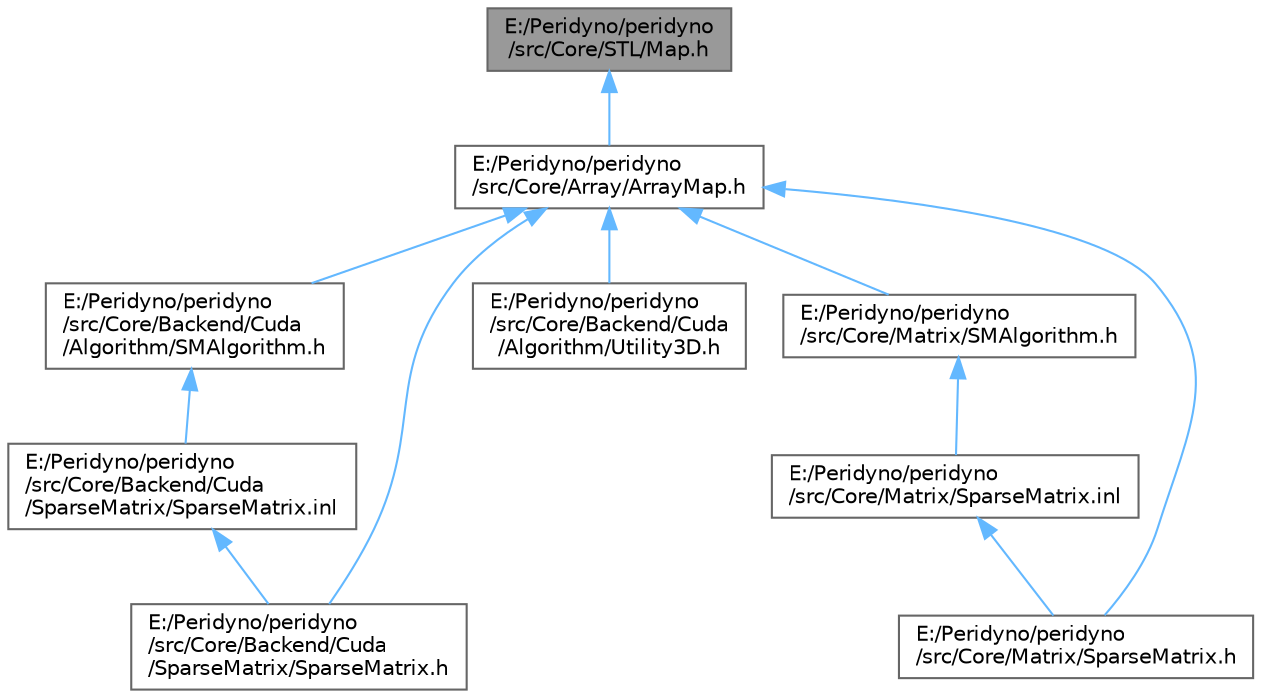 digraph "E:/Peridyno/peridyno/src/Core/STL/Map.h"
{
 // LATEX_PDF_SIZE
  bgcolor="transparent";
  edge [fontname=Helvetica,fontsize=10,labelfontname=Helvetica,labelfontsize=10];
  node [fontname=Helvetica,fontsize=10,shape=box,height=0.2,width=0.4];
  Node1 [id="Node000001",label="E:/Peridyno/peridyno\l/src/Core/STL/Map.h",height=0.2,width=0.4,color="gray40", fillcolor="grey60", style="filled", fontcolor="black",tooltip=" "];
  Node1 -> Node2 [id="edge1_Node000001_Node000002",dir="back",color="steelblue1",style="solid",tooltip=" "];
  Node2 [id="Node000002",label="E:/Peridyno/peridyno\l/src/Core/Array/ArrayMap.h",height=0.2,width=0.4,color="grey40", fillcolor="white", style="filled",URL="$_array_map_8h.html",tooltip=" "];
  Node2 -> Node3 [id="edge2_Node000002_Node000003",dir="back",color="steelblue1",style="solid",tooltip=" "];
  Node3 [id="Node000003",label="E:/Peridyno/peridyno\l/src/Core/Backend/Cuda\l/Algorithm/SMAlgorithm.h",height=0.2,width=0.4,color="grey40", fillcolor="white", style="filled",URL="$_backend_2_cuda_2_algorithm_2_s_m_algorithm_8h.html",tooltip=" "];
  Node3 -> Node4 [id="edge3_Node000003_Node000004",dir="back",color="steelblue1",style="solid",tooltip=" "];
  Node4 [id="Node000004",label="E:/Peridyno/peridyno\l/src/Core/Backend/Cuda\l/SparseMatrix/SparseMatrix.inl",height=0.2,width=0.4,color="grey40", fillcolor="white", style="filled",URL="$_backend_2_cuda_2_sparse_matrix_2_sparse_matrix_8inl.html",tooltip=" "];
  Node4 -> Node5 [id="edge4_Node000004_Node000005",dir="back",color="steelblue1",style="solid",tooltip=" "];
  Node5 [id="Node000005",label="E:/Peridyno/peridyno\l/src/Core/Backend/Cuda\l/SparseMatrix/SparseMatrix.h",height=0.2,width=0.4,color="grey40", fillcolor="white", style="filled",URL="$_backend_2_cuda_2_sparse_matrix_2_sparse_matrix_8h.html",tooltip=" "];
  Node2 -> Node6 [id="edge5_Node000002_Node000006",dir="back",color="steelblue1",style="solid",tooltip=" "];
  Node6 [id="Node000006",label="E:/Peridyno/peridyno\l/src/Core/Backend/Cuda\l/Algorithm/Utility3D.h",height=0.2,width=0.4,color="grey40", fillcolor="white", style="filled",URL="$_utility3_d_8h.html",tooltip=" "];
  Node2 -> Node5 [id="edge6_Node000002_Node000005",dir="back",color="steelblue1",style="solid",tooltip=" "];
  Node2 -> Node7 [id="edge7_Node000002_Node000007",dir="back",color="steelblue1",style="solid",tooltip=" "];
  Node7 [id="Node000007",label="E:/Peridyno/peridyno\l/src/Core/Matrix/SMAlgorithm.h",height=0.2,width=0.4,color="grey40", fillcolor="white", style="filled",URL="$_matrix_2_s_m_algorithm_8h.html",tooltip=" "];
  Node7 -> Node8 [id="edge8_Node000007_Node000008",dir="back",color="steelblue1",style="solid",tooltip=" "];
  Node8 [id="Node000008",label="E:/Peridyno/peridyno\l/src/Core/Matrix/SparseMatrix.inl",height=0.2,width=0.4,color="grey40", fillcolor="white", style="filled",URL="$_matrix_2_sparse_matrix_8inl.html",tooltip=" "];
  Node8 -> Node9 [id="edge9_Node000008_Node000009",dir="back",color="steelblue1",style="solid",tooltip=" "];
  Node9 [id="Node000009",label="E:/Peridyno/peridyno\l/src/Core/Matrix/SparseMatrix.h",height=0.2,width=0.4,color="grey40", fillcolor="white", style="filled",URL="$_matrix_2_sparse_matrix_8h.html",tooltip=" "];
  Node2 -> Node9 [id="edge10_Node000002_Node000009",dir="back",color="steelblue1",style="solid",tooltip=" "];
}
